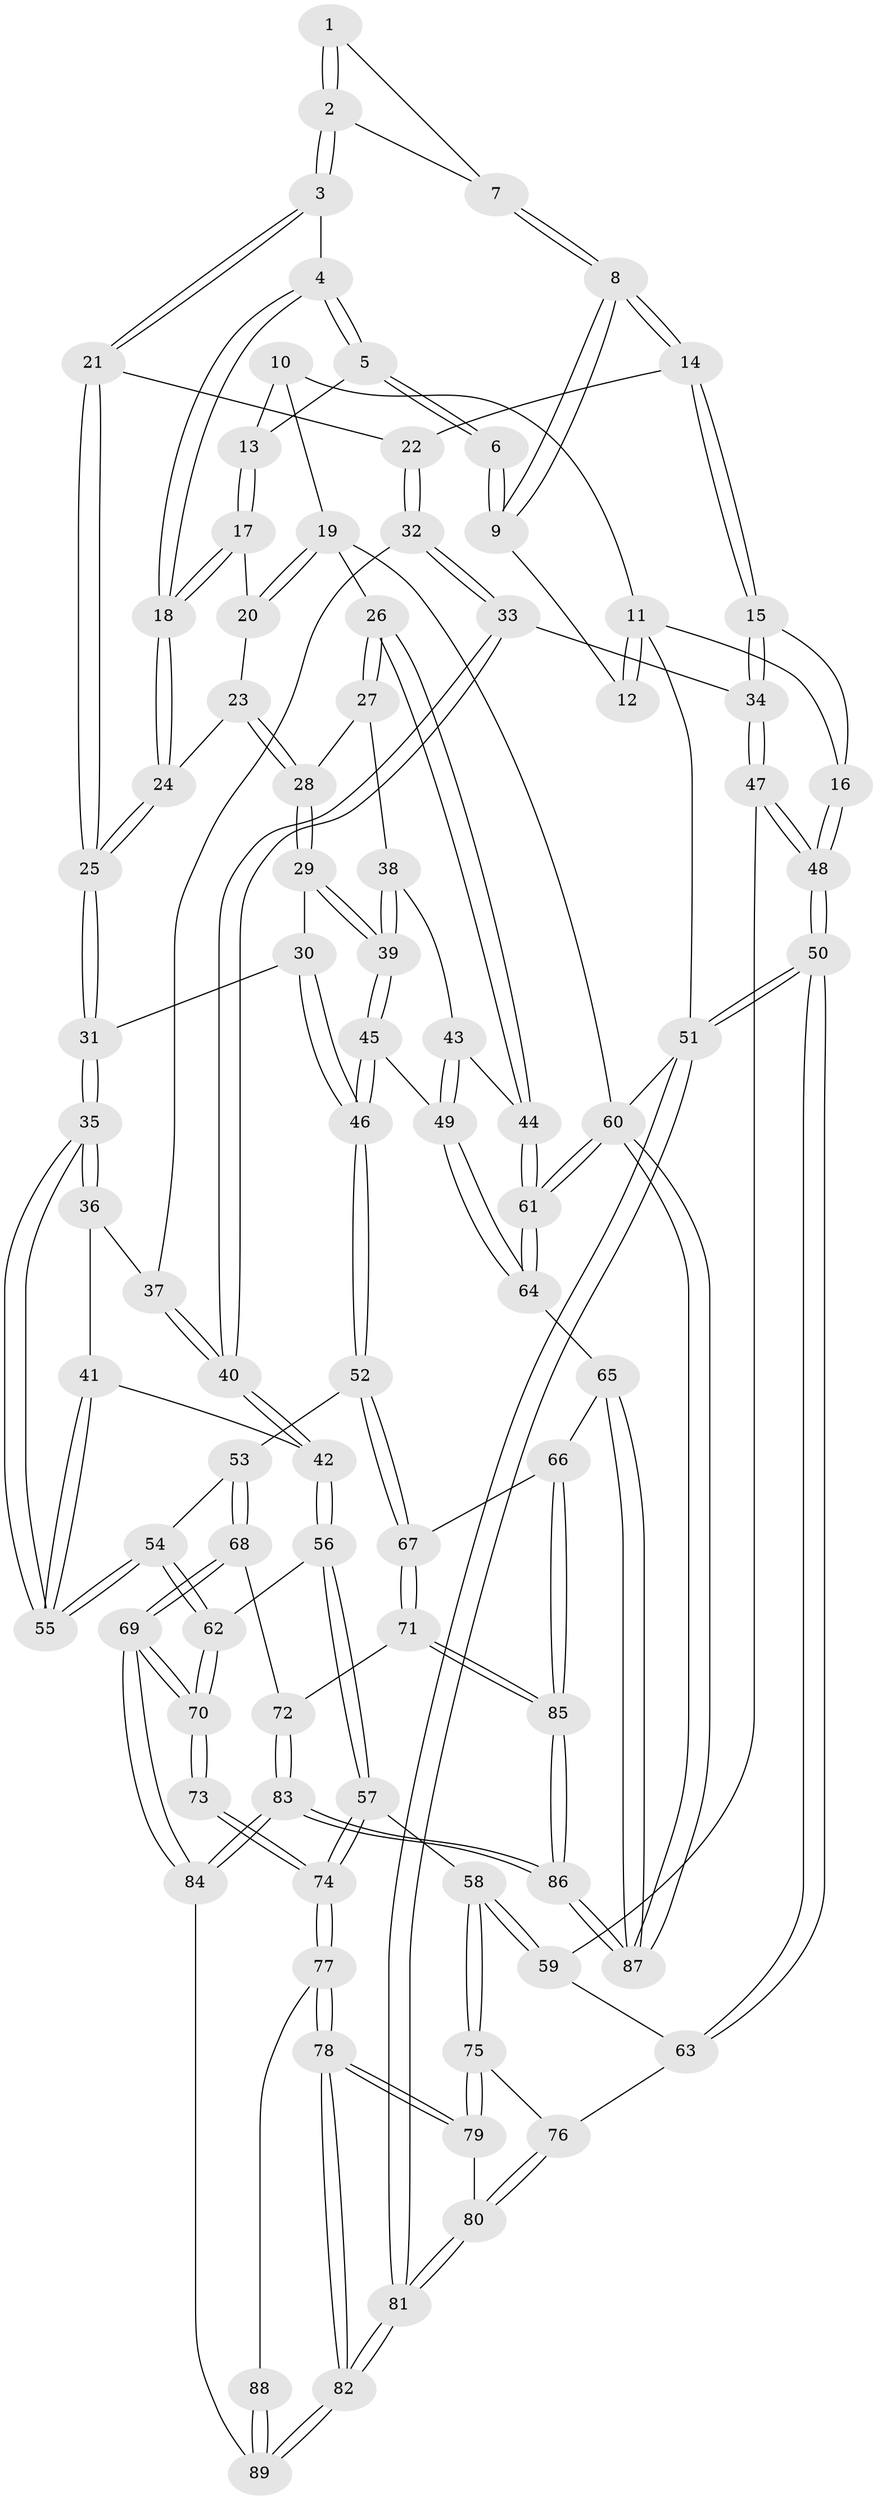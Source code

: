 // coarse degree distribution, {2: 0.022222222222222223, 3: 0.4222222222222222, 4: 0.4888888888888889, 5: 0.06666666666666667}
// Generated by graph-tools (version 1.1) at 2025/45/03/06/25 01:45:11]
// undirected, 89 vertices, 219 edges
graph export_dot {
graph [start="1"]
  node [color=gray90,style=filled];
  1 [pos="+0.37720325401283583+0.06936313545198931"];
  2 [pos="+0.4208409801097063+0.20795560211466713"];
  3 [pos="+0.4472941070381555+0.22943454359435242"];
  4 [pos="+0.47478407315231946+0.22582138034835722"];
  5 [pos="+0.5204387571288502+0.09593003547257467"];
  6 [pos="+0.3616866109995548+0.00621932781702488"];
  7 [pos="+0.34643797526141434+0.19727338586888382"];
  8 [pos="+0.2572595240250761+0.19589646324709845"];
  9 [pos="+0.2146913315550944+0"];
  10 [pos="+0.6996905155170549+0"];
  11 [pos="+0+0"];
  12 [pos="+0.20621412439518144+0"];
  13 [pos="+0.6987746176941874+0.03979810277156592"];
  14 [pos="+0.23245971067260265+0.2706407669026867"];
  15 [pos="+0.11247369523870843+0.31003848783220933"];
  16 [pos="+0+0.08623696032116362"];
  17 [pos="+0.7233936619453304+0.08844237480035337"];
  18 [pos="+0.5194782503932458+0.25445868323611726"];
  19 [pos="+1+0.2207569701635149"];
  20 [pos="+0.739512364947601+0.10912251238079222"];
  21 [pos="+0.37187105897064276+0.3317376746958101"];
  22 [pos="+0.3155711775772291+0.3391798097863619"];
  23 [pos="+0.7086185216766026+0.2857901308328993"];
  24 [pos="+0.5621463080814045+0.31694038632414556"];
  25 [pos="+0.5169257960848701+0.46490078364336124"];
  26 [pos="+1+0.30339062198577904"];
  27 [pos="+0.7464020100111051+0.34213403295862466"];
  28 [pos="+0.7406713306231444+0.33934340651705835"];
  29 [pos="+0.663873760926168+0.4459975825729755"];
  30 [pos="+0.6230984128066143+0.46017231559215915"];
  31 [pos="+0.5178346358905465+0.47015676900964715"];
  32 [pos="+0.3116876789256691+0.35651175412264297"];
  33 [pos="+0.19103336933998727+0.49739283677609303"];
  34 [pos="+0.13848777679584492+0.48960583010668385"];
  35 [pos="+0.5056175180744366+0.5004429072959902"];
  36 [pos="+0.35169949098493136+0.4510354683811526"];
  37 [pos="+0.32471020714648674+0.40667848899360337"];
  38 [pos="+0.7979196112212462+0.4486064525970888"];
  39 [pos="+0.749335362290695+0.5121844902222593"];
  40 [pos="+0.26449110668397524+0.5409257663456208"];
  41 [pos="+0.2843765393411015+0.5431316455576887"];
  42 [pos="+0.2696355137412472+0.5451743148877517"];
  43 [pos="+0.8967709194810374+0.4700824889873489"];
  44 [pos="+1+0.42889493150076563"];
  45 [pos="+0.7537782035863605+0.6117779827443529"];
  46 [pos="+0.7355307149127752+0.6210776458274072"];
  47 [pos="+0.09375623150834646+0.5293174652011696"];
  48 [pos="+0+0.5503671831197795"];
  49 [pos="+0.7696088539436384+0.6133603402105623"];
  50 [pos="+0+0.785013670838309"];
  51 [pos="+0+1"];
  52 [pos="+0.6905787404108364+0.654448937804945"];
  53 [pos="+0.634402478061437+0.649420794758697"];
  54 [pos="+0.5018054061926585+0.5983437103005365"];
  55 [pos="+0.49406838965710587+0.5672895393660926"];
  56 [pos="+0.26412171290576625+0.6743649843922048"];
  57 [pos="+0.23621509299273666+0.710845325027172"];
  58 [pos="+0.23075835703638875+0.7120366909442544"];
  59 [pos="+0.10976815580762032+0.5916185946176737"];
  60 [pos="+1+1"];
  61 [pos="+1+0.729106028623448"];
  62 [pos="+0.4655742304593691+0.6633388966086421"];
  63 [pos="+0.06291193891359233+0.7290970187359946"];
  64 [pos="+1+0.736401659173301"];
  65 [pos="+0.841683574386696+0.839652966850654"];
  66 [pos="+0.8310398659824207+0.838785168754602"];
  67 [pos="+0.7298172477224601+0.8155908754209608"];
  68 [pos="+0.5764169932056322+0.8412785537957731"];
  69 [pos="+0.4560714422008817+0.845594546069967"];
  70 [pos="+0.4500114121371821+0.8386453631303926"];
  71 [pos="+0.6657732825749407+0.8605809885617833"];
  72 [pos="+0.6406330276048718+0.8608184059414373"];
  73 [pos="+0.4202673076212309+0.837983384059978"];
  74 [pos="+0.2725132943733345+0.7506355651548152"];
  75 [pos="+0.18529334068231118+0.7473048447842503"];
  76 [pos="+0.1301601625815542+0.7544035244363299"];
  77 [pos="+0.2524930249102537+0.9015402384627664"];
  78 [pos="+0.21528543060564903+0.9189472552311505"];
  79 [pos="+0.19745498208026718+0.8588618924936131"];
  80 [pos="+0.10979072389348592+0.829236604218769"];
  81 [pos="+0+1"];
  82 [pos="+0+1"];
  83 [pos="+0.5039236231021786+1"];
  84 [pos="+0.4715071357946127+1"];
  85 [pos="+0.7092050935448632+1"];
  86 [pos="+0.7361209689311122+1"];
  87 [pos="+0.8376108711381715+1"];
  88 [pos="+0.2972012363619653+0.8945618032931477"];
  89 [pos="+0.43787885801888043+1"];
  1 -- 2;
  1 -- 2;
  1 -- 7;
  2 -- 3;
  2 -- 3;
  2 -- 7;
  3 -- 4;
  3 -- 21;
  3 -- 21;
  4 -- 5;
  4 -- 5;
  4 -- 18;
  4 -- 18;
  5 -- 6;
  5 -- 6;
  5 -- 13;
  6 -- 9;
  6 -- 9;
  7 -- 8;
  7 -- 8;
  8 -- 9;
  8 -- 9;
  8 -- 14;
  8 -- 14;
  9 -- 12;
  10 -- 11;
  10 -- 13;
  10 -- 19;
  11 -- 12;
  11 -- 12;
  11 -- 16;
  11 -- 51;
  13 -- 17;
  13 -- 17;
  14 -- 15;
  14 -- 15;
  14 -- 22;
  15 -- 16;
  15 -- 34;
  15 -- 34;
  16 -- 48;
  16 -- 48;
  17 -- 18;
  17 -- 18;
  17 -- 20;
  18 -- 24;
  18 -- 24;
  19 -- 20;
  19 -- 20;
  19 -- 26;
  19 -- 60;
  20 -- 23;
  21 -- 22;
  21 -- 25;
  21 -- 25;
  22 -- 32;
  22 -- 32;
  23 -- 24;
  23 -- 28;
  23 -- 28;
  24 -- 25;
  24 -- 25;
  25 -- 31;
  25 -- 31;
  26 -- 27;
  26 -- 27;
  26 -- 44;
  26 -- 44;
  27 -- 28;
  27 -- 38;
  28 -- 29;
  28 -- 29;
  29 -- 30;
  29 -- 39;
  29 -- 39;
  30 -- 31;
  30 -- 46;
  30 -- 46;
  31 -- 35;
  31 -- 35;
  32 -- 33;
  32 -- 33;
  32 -- 37;
  33 -- 34;
  33 -- 40;
  33 -- 40;
  34 -- 47;
  34 -- 47;
  35 -- 36;
  35 -- 36;
  35 -- 55;
  35 -- 55;
  36 -- 37;
  36 -- 41;
  37 -- 40;
  37 -- 40;
  38 -- 39;
  38 -- 39;
  38 -- 43;
  39 -- 45;
  39 -- 45;
  40 -- 42;
  40 -- 42;
  41 -- 42;
  41 -- 55;
  41 -- 55;
  42 -- 56;
  42 -- 56;
  43 -- 44;
  43 -- 49;
  43 -- 49;
  44 -- 61;
  44 -- 61;
  45 -- 46;
  45 -- 46;
  45 -- 49;
  46 -- 52;
  46 -- 52;
  47 -- 48;
  47 -- 48;
  47 -- 59;
  48 -- 50;
  48 -- 50;
  49 -- 64;
  49 -- 64;
  50 -- 51;
  50 -- 51;
  50 -- 63;
  50 -- 63;
  51 -- 81;
  51 -- 81;
  51 -- 60;
  52 -- 53;
  52 -- 67;
  52 -- 67;
  53 -- 54;
  53 -- 68;
  53 -- 68;
  54 -- 55;
  54 -- 55;
  54 -- 62;
  54 -- 62;
  56 -- 57;
  56 -- 57;
  56 -- 62;
  57 -- 58;
  57 -- 74;
  57 -- 74;
  58 -- 59;
  58 -- 59;
  58 -- 75;
  58 -- 75;
  59 -- 63;
  60 -- 61;
  60 -- 61;
  60 -- 87;
  60 -- 87;
  61 -- 64;
  61 -- 64;
  62 -- 70;
  62 -- 70;
  63 -- 76;
  64 -- 65;
  65 -- 66;
  65 -- 87;
  65 -- 87;
  66 -- 67;
  66 -- 85;
  66 -- 85;
  67 -- 71;
  67 -- 71;
  68 -- 69;
  68 -- 69;
  68 -- 72;
  69 -- 70;
  69 -- 70;
  69 -- 84;
  69 -- 84;
  70 -- 73;
  70 -- 73;
  71 -- 72;
  71 -- 85;
  71 -- 85;
  72 -- 83;
  72 -- 83;
  73 -- 74;
  73 -- 74;
  74 -- 77;
  74 -- 77;
  75 -- 76;
  75 -- 79;
  75 -- 79;
  76 -- 80;
  76 -- 80;
  77 -- 78;
  77 -- 78;
  77 -- 88;
  78 -- 79;
  78 -- 79;
  78 -- 82;
  78 -- 82;
  79 -- 80;
  80 -- 81;
  80 -- 81;
  81 -- 82;
  81 -- 82;
  82 -- 89;
  82 -- 89;
  83 -- 84;
  83 -- 84;
  83 -- 86;
  83 -- 86;
  84 -- 89;
  85 -- 86;
  85 -- 86;
  86 -- 87;
  86 -- 87;
  88 -- 89;
  88 -- 89;
}
